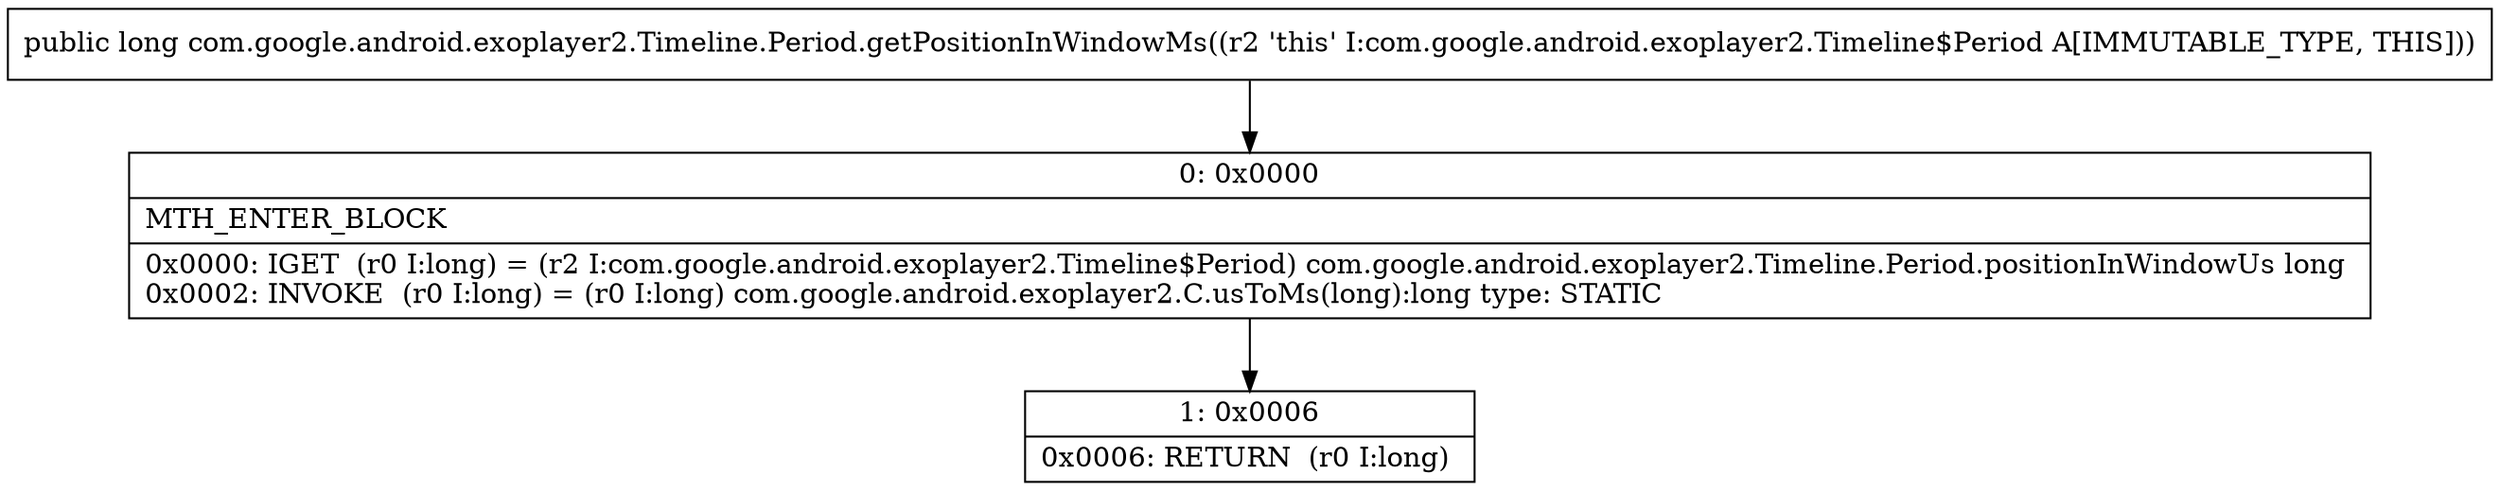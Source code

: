 digraph "CFG forcom.google.android.exoplayer2.Timeline.Period.getPositionInWindowMs()J" {
Node_0 [shape=record,label="{0\:\ 0x0000|MTH_ENTER_BLOCK\l|0x0000: IGET  (r0 I:long) = (r2 I:com.google.android.exoplayer2.Timeline$Period) com.google.android.exoplayer2.Timeline.Period.positionInWindowUs long \l0x0002: INVOKE  (r0 I:long) = (r0 I:long) com.google.android.exoplayer2.C.usToMs(long):long type: STATIC \l}"];
Node_1 [shape=record,label="{1\:\ 0x0006|0x0006: RETURN  (r0 I:long) \l}"];
MethodNode[shape=record,label="{public long com.google.android.exoplayer2.Timeline.Period.getPositionInWindowMs((r2 'this' I:com.google.android.exoplayer2.Timeline$Period A[IMMUTABLE_TYPE, THIS])) }"];
MethodNode -> Node_0;
Node_0 -> Node_1;
}


